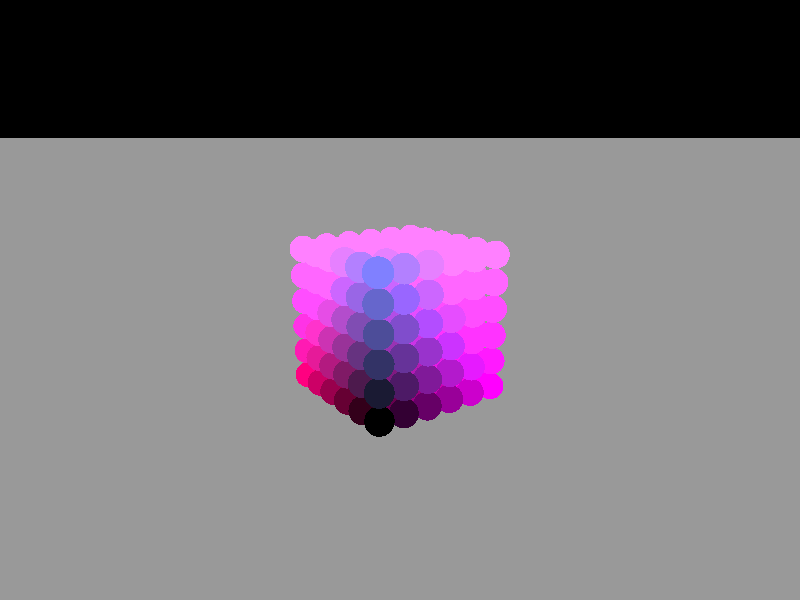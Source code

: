 //--decares----------------------------------


#declare xCount = 6;
#declare yCount = 6;
#declare zCount = 6;
#declare XR = 1;
#declare XG = 0;
#declare XB = 1;
#declare YR = .5;
#declare YG = .5;
#declare YB = 1;
#declare ZR = 1;
#declare ZG = 0;
#declare ZB = .5;

//--Do Not Touch!----------------------------

#declare countX = 0;
#declare countY = 0;
#declare countZ = 0;
#declare colourR = 0;
#declare colourG = 0;
#declare colourB = 0;
#declare countRy = 0;
#declare countBy = 0;
#declare countGy = 0;
#declare countRz = 0;
#declare countBz = 0;
#declare countGz = 0;
//Steps for colour change
#declare RXStep = XR/(xCount - 1);
#declare RYStep = YR/(yCount - 1);
#declare RZStep = ZR/(zCount - 1);
#declare GXStep = XG/(xCount - 1);
#declare GYStep = YG/(yCount - 1);
#declare GZStep = ZG/(zCount - 1);
#declare BXStep = XB/(xCount - 1);
#declare BYStep = YB/(yCount - 1);
#declare BZStep = ZB/(zCount - 1);

//--objects----------------------------------

//generates cube of spheres
#while (countZ < zCount)
  #while (countY < yCount)
    #while (countX < xCount)
      sphere {
        <countX, countY, countZ>, .5
        pigment {
          colour rgb <colourR, colourG, colourB>
        }
        finish {
          reflection .4
        }
      }
      //x increments
      #declare colourR = colourR + RXStep;
      #declare colourG = colourG + GXStep;
      #declare colourB = colourB + BXStep;
      #declare countX = countX + 1;
    #end
    //y increments
    #declare countRy = countRy + RYStep;
    #declare colourR = countRy;
    #declare countGy = countGy + GYStep;
    #declare colourG = countGy;
    #declare countBy = countBy + BYStep;
    #declare colourB = countBy;
    #declare countX = 0;
    #declare countY = countY + 1;
  #end
  //z increments
  #declare countRz = countRz + RZStep;
  #declare countRy = countRz;
  #declare colourR = countRy;
  #declare countGz = countGz + GZStep;
  #declare countGy = countGz; 
  #declare colourG = countGy;
  #declare countBz = countBz + BZStep;
  #declare countBy = countBz;
  #declare colourB = countBy;
  #declare countY = 0; 
  #declare countZ = countZ + 1;
#end
plane {
  y, -.5
  pigment {
    colour rgb <.6, .6, .6>
  }
  finish {
    reflection .7
  }
}

//--lights-----------------------------------

// create a regular point light source
light_source {
  0*x                  // light's position (translated below)
  color rgb <1,1,1>    // light's color
  translate <-20, 20, -20>
}

//--camera-----------------------------------

// perspective (default) camera
camera {
  location  <-10, 9, -15>
  look_at   <3, 3, 3>
  right     x*image_width/image_height
}
